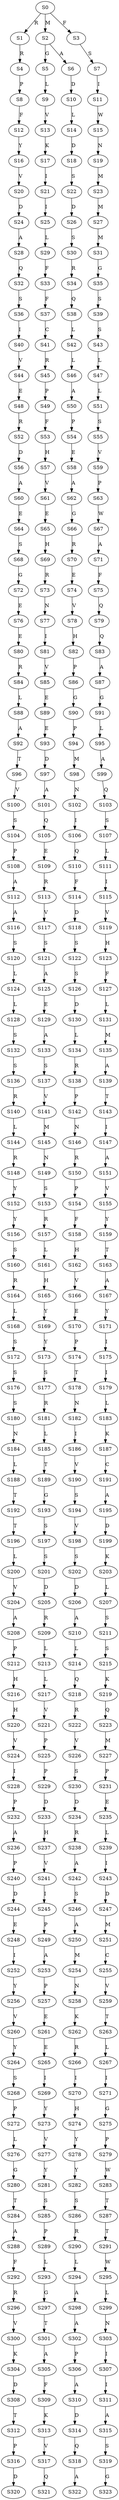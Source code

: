 strict digraph  {
	S0 -> S1 [ label = R ];
	S0 -> S2 [ label = M ];
	S0 -> S3 [ label = F ];
	S1 -> S4 [ label = R ];
	S2 -> S5 [ label = G ];
	S2 -> S6 [ label = A ];
	S3 -> S7 [ label = S ];
	S4 -> S8 [ label = P ];
	S5 -> S9 [ label = L ];
	S6 -> S10 [ label = D ];
	S7 -> S11 [ label = I ];
	S8 -> S12 [ label = F ];
	S9 -> S13 [ label = V ];
	S10 -> S14 [ label = L ];
	S11 -> S15 [ label = W ];
	S12 -> S16 [ label = Y ];
	S13 -> S17 [ label = K ];
	S14 -> S18 [ label = D ];
	S15 -> S19 [ label = N ];
	S16 -> S20 [ label = V ];
	S17 -> S21 [ label = I ];
	S18 -> S22 [ label = S ];
	S19 -> S23 [ label = M ];
	S20 -> S24 [ label = D ];
	S21 -> S25 [ label = I ];
	S22 -> S26 [ label = D ];
	S23 -> S27 [ label = M ];
	S24 -> S28 [ label = A ];
	S25 -> S29 [ label = L ];
	S26 -> S30 [ label = S ];
	S27 -> S31 [ label = M ];
	S28 -> S32 [ label = Q ];
	S29 -> S33 [ label = F ];
	S30 -> S34 [ label = R ];
	S31 -> S35 [ label = G ];
	S32 -> S36 [ label = S ];
	S33 -> S37 [ label = F ];
	S34 -> S38 [ label = Q ];
	S35 -> S39 [ label = S ];
	S36 -> S40 [ label = I ];
	S37 -> S41 [ label = C ];
	S38 -> S42 [ label = L ];
	S39 -> S43 [ label = S ];
	S40 -> S44 [ label = V ];
	S41 -> S45 [ label = R ];
	S42 -> S46 [ label = L ];
	S43 -> S47 [ label = L ];
	S44 -> S48 [ label = E ];
	S45 -> S49 [ label = P ];
	S46 -> S50 [ label = A ];
	S47 -> S51 [ label = L ];
	S48 -> S52 [ label = R ];
	S49 -> S53 [ label = F ];
	S50 -> S54 [ label = P ];
	S51 -> S55 [ label = S ];
	S52 -> S56 [ label = D ];
	S53 -> S57 [ label = H ];
	S54 -> S58 [ label = E ];
	S55 -> S59 [ label = V ];
	S56 -> S60 [ label = A ];
	S57 -> S61 [ label = V ];
	S58 -> S62 [ label = A ];
	S59 -> S63 [ label = P ];
	S60 -> S64 [ label = E ];
	S61 -> S65 [ label = E ];
	S62 -> S66 [ label = G ];
	S63 -> S67 [ label = W ];
	S64 -> S68 [ label = S ];
	S65 -> S69 [ label = H ];
	S66 -> S70 [ label = R ];
	S67 -> S71 [ label = A ];
	S68 -> S72 [ label = G ];
	S69 -> S73 [ label = R ];
	S70 -> S74 [ label = E ];
	S71 -> S75 [ label = F ];
	S72 -> S76 [ label = E ];
	S73 -> S77 [ label = N ];
	S74 -> S78 [ label = V ];
	S75 -> S79 [ label = Q ];
	S76 -> S80 [ label = E ];
	S77 -> S81 [ label = I ];
	S78 -> S82 [ label = H ];
	S79 -> S83 [ label = Q ];
	S80 -> S84 [ label = R ];
	S81 -> S85 [ label = V ];
	S82 -> S86 [ label = P ];
	S83 -> S87 [ label = A ];
	S84 -> S88 [ label = L ];
	S85 -> S89 [ label = E ];
	S86 -> S90 [ label = G ];
	S87 -> S91 [ label = G ];
	S88 -> S92 [ label = A ];
	S89 -> S93 [ label = E ];
	S90 -> S94 [ label = P ];
	S91 -> S95 [ label = L ];
	S92 -> S96 [ label = T ];
	S93 -> S97 [ label = D ];
	S94 -> S98 [ label = M ];
	S95 -> S99 [ label = A ];
	S96 -> S100 [ label = V ];
	S97 -> S101 [ label = A ];
	S98 -> S102 [ label = N ];
	S99 -> S103 [ label = Q ];
	S100 -> S104 [ label = S ];
	S101 -> S105 [ label = Q ];
	S102 -> S106 [ label = I ];
	S103 -> S107 [ label = S ];
	S104 -> S108 [ label = P ];
	S105 -> S109 [ label = E ];
	S106 -> S110 [ label = Q ];
	S107 -> S111 [ label = L ];
	S108 -> S112 [ label = A ];
	S109 -> S113 [ label = R ];
	S110 -> S114 [ label = F ];
	S111 -> S115 [ label = I ];
	S112 -> S116 [ label = A ];
	S113 -> S117 [ label = V ];
	S114 -> S118 [ label = D ];
	S115 -> S119 [ label = V ];
	S116 -> S120 [ label = S ];
	S117 -> S121 [ label = S ];
	S118 -> S122 [ label = S ];
	S119 -> S123 [ label = H ];
	S120 -> S124 [ label = L ];
	S121 -> S125 [ label = A ];
	S122 -> S126 [ label = S ];
	S123 -> S127 [ label = F ];
	S124 -> S128 [ label = L ];
	S125 -> S129 [ label = E ];
	S126 -> S130 [ label = D ];
	S127 -> S131 [ label = L ];
	S128 -> S132 [ label = S ];
	S129 -> S133 [ label = A ];
	S130 -> S134 [ label = L ];
	S131 -> S135 [ label = M ];
	S132 -> S136 [ label = S ];
	S133 -> S137 [ label = S ];
	S134 -> S138 [ label = R ];
	S135 -> S139 [ label = A ];
	S136 -> S140 [ label = R ];
	S137 -> S141 [ label = V ];
	S138 -> S142 [ label = P ];
	S139 -> S143 [ label = T ];
	S140 -> S144 [ label = L ];
	S141 -> S145 [ label = M ];
	S142 -> S146 [ label = N ];
	S143 -> S147 [ label = I ];
	S144 -> S148 [ label = R ];
	S145 -> S149 [ label = N ];
	S146 -> S150 [ label = R ];
	S147 -> S151 [ label = A ];
	S148 -> S152 [ label = Y ];
	S149 -> S153 [ label = S ];
	S150 -> S154 [ label = P ];
	S151 -> S155 [ label = V ];
	S152 -> S156 [ label = Y ];
	S153 -> S157 [ label = R ];
	S154 -> S158 [ label = F ];
	S155 -> S159 [ label = Y ];
	S156 -> S160 [ label = S ];
	S157 -> S161 [ label = L ];
	S158 -> S162 [ label = H ];
	S159 -> S163 [ label = T ];
	S160 -> S164 [ label = R ];
	S161 -> S165 [ label = H ];
	S162 -> S166 [ label = V ];
	S163 -> S167 [ label = A ];
	S164 -> S168 [ label = L ];
	S165 -> S169 [ label = Y ];
	S166 -> S170 [ label = E ];
	S167 -> S171 [ label = Y ];
	S168 -> S172 [ label = S ];
	S169 -> S173 [ label = Y ];
	S170 -> S174 [ label = P ];
	S171 -> S175 [ label = I ];
	S172 -> S176 [ label = S ];
	S173 -> S177 [ label = S ];
	S174 -> S178 [ label = T ];
	S175 -> S179 [ label = I ];
	S176 -> S180 [ label = S ];
	S177 -> S181 [ label = R ];
	S178 -> S182 [ label = N ];
	S179 -> S183 [ label = L ];
	S180 -> S184 [ label = N ];
	S181 -> S185 [ label = L ];
	S182 -> S186 [ label = I ];
	S183 -> S187 [ label = K ];
	S184 -> S188 [ label = L ];
	S185 -> S189 [ label = T ];
	S186 -> S190 [ label = V ];
	S187 -> S191 [ label = C ];
	S188 -> S192 [ label = T ];
	S189 -> S193 [ label = G ];
	S190 -> S194 [ label = S ];
	S191 -> S195 [ label = A ];
	S192 -> S196 [ label = T ];
	S193 -> S197 [ label = S ];
	S194 -> S198 [ label = V ];
	S195 -> S199 [ label = D ];
	S196 -> S200 [ label = L ];
	S197 -> S201 [ label = S ];
	S198 -> S202 [ label = S ];
	S199 -> S203 [ label = K ];
	S200 -> S204 [ label = V ];
	S201 -> S205 [ label = D ];
	S202 -> S206 [ label = D ];
	S203 -> S207 [ label = L ];
	S204 -> S208 [ label = A ];
	S205 -> S209 [ label = R ];
	S206 -> S210 [ label = A ];
	S207 -> S211 [ label = S ];
	S208 -> S212 [ label = P ];
	S209 -> S213 [ label = L ];
	S210 -> S214 [ label = L ];
	S211 -> S215 [ label = S ];
	S212 -> S216 [ label = H ];
	S213 -> S217 [ label = L ];
	S214 -> S218 [ label = Q ];
	S215 -> S219 [ label = K ];
	S216 -> S220 [ label = H ];
	S217 -> S221 [ label = V ];
	S218 -> S222 [ label = R ];
	S219 -> S223 [ label = Q ];
	S220 -> S224 [ label = V ];
	S221 -> S225 [ label = P ];
	S222 -> S226 [ label = V ];
	S223 -> S227 [ label = M ];
	S224 -> S228 [ label = I ];
	S225 -> S229 [ label = P ];
	S226 -> S230 [ label = S ];
	S227 -> S231 [ label = P ];
	S228 -> S232 [ label = P ];
	S229 -> S233 [ label = D ];
	S230 -> S234 [ label = D ];
	S231 -> S235 [ label = E ];
	S232 -> S236 [ label = A ];
	S233 -> S237 [ label = H ];
	S234 -> S238 [ label = R ];
	S235 -> S239 [ label = L ];
	S236 -> S240 [ label = P ];
	S237 -> S241 [ label = V ];
	S238 -> S242 [ label = A ];
	S239 -> S243 [ label = I ];
	S240 -> S244 [ label = D ];
	S241 -> S245 [ label = I ];
	S242 -> S246 [ label = S ];
	S243 -> S247 [ label = D ];
	S244 -> S248 [ label = E ];
	S245 -> S249 [ label = P ];
	S246 -> S250 [ label = A ];
	S247 -> S251 [ label = M ];
	S248 -> S252 [ label = I ];
	S249 -> S253 [ label = A ];
	S250 -> S254 [ label = M ];
	S251 -> S255 [ label = C ];
	S252 -> S256 [ label = Y ];
	S253 -> S257 [ label = P ];
	S254 -> S258 [ label = N ];
	S255 -> S259 [ label = V ];
	S256 -> S260 [ label = V ];
	S257 -> S261 [ label = E ];
	S258 -> S262 [ label = K ];
	S259 -> S263 [ label = T ];
	S260 -> S264 [ label = Y ];
	S261 -> S265 [ label = E ];
	S262 -> S266 [ label = R ];
	S263 -> S267 [ label = L ];
	S264 -> S268 [ label = S ];
	S265 -> S269 [ label = I ];
	S266 -> S270 [ label = I ];
	S267 -> S271 [ label = I ];
	S268 -> S272 [ label = P ];
	S269 -> S273 [ label = Y ];
	S270 -> S274 [ label = H ];
	S271 -> S275 [ label = G ];
	S272 -> S276 [ label = L ];
	S273 -> S277 [ label = V ];
	S274 -> S278 [ label = Y ];
	S275 -> S279 [ label = P ];
	S276 -> S280 [ label = G ];
	S277 -> S281 [ label = Y ];
	S278 -> S282 [ label = Y ];
	S279 -> S283 [ label = W ];
	S280 -> S284 [ label = T ];
	S281 -> S285 [ label = S ];
	S282 -> S286 [ label = S ];
	S283 -> S287 [ label = T ];
	S284 -> S288 [ label = A ];
	S285 -> S289 [ label = P ];
	S286 -> S290 [ label = R ];
	S287 -> S291 [ label = T ];
	S288 -> S292 [ label = F ];
	S289 -> S293 [ label = L ];
	S290 -> S294 [ label = L ];
	S291 -> S295 [ label = W ];
	S292 -> S296 [ label = R ];
	S293 -> S297 [ label = G ];
	S294 -> S298 [ label = A ];
	S295 -> S299 [ label = L ];
	S296 -> S300 [ label = V ];
	S297 -> S301 [ label = T ];
	S298 -> S302 [ label = A ];
	S299 -> S303 [ label = N ];
	S300 -> S304 [ label = K ];
	S301 -> S305 [ label = A ];
	S302 -> S306 [ label = P ];
	S303 -> S307 [ label = I ];
	S304 -> S308 [ label = D ];
	S305 -> S309 [ label = F ];
	S306 -> S310 [ label = A ];
	S307 -> S311 [ label = I ];
	S308 -> S312 [ label = T ];
	S309 -> S313 [ label = K ];
	S310 -> S314 [ label = D ];
	S311 -> S315 [ label = A ];
	S312 -> S316 [ label = P ];
	S313 -> S317 [ label = V ];
	S314 -> S318 [ label = Q ];
	S315 -> S319 [ label = S ];
	S316 -> S320 [ label = D ];
	S317 -> S321 [ label = Q ];
	S318 -> S322 [ label = A ];
	S319 -> S323 [ label = G ];
}
